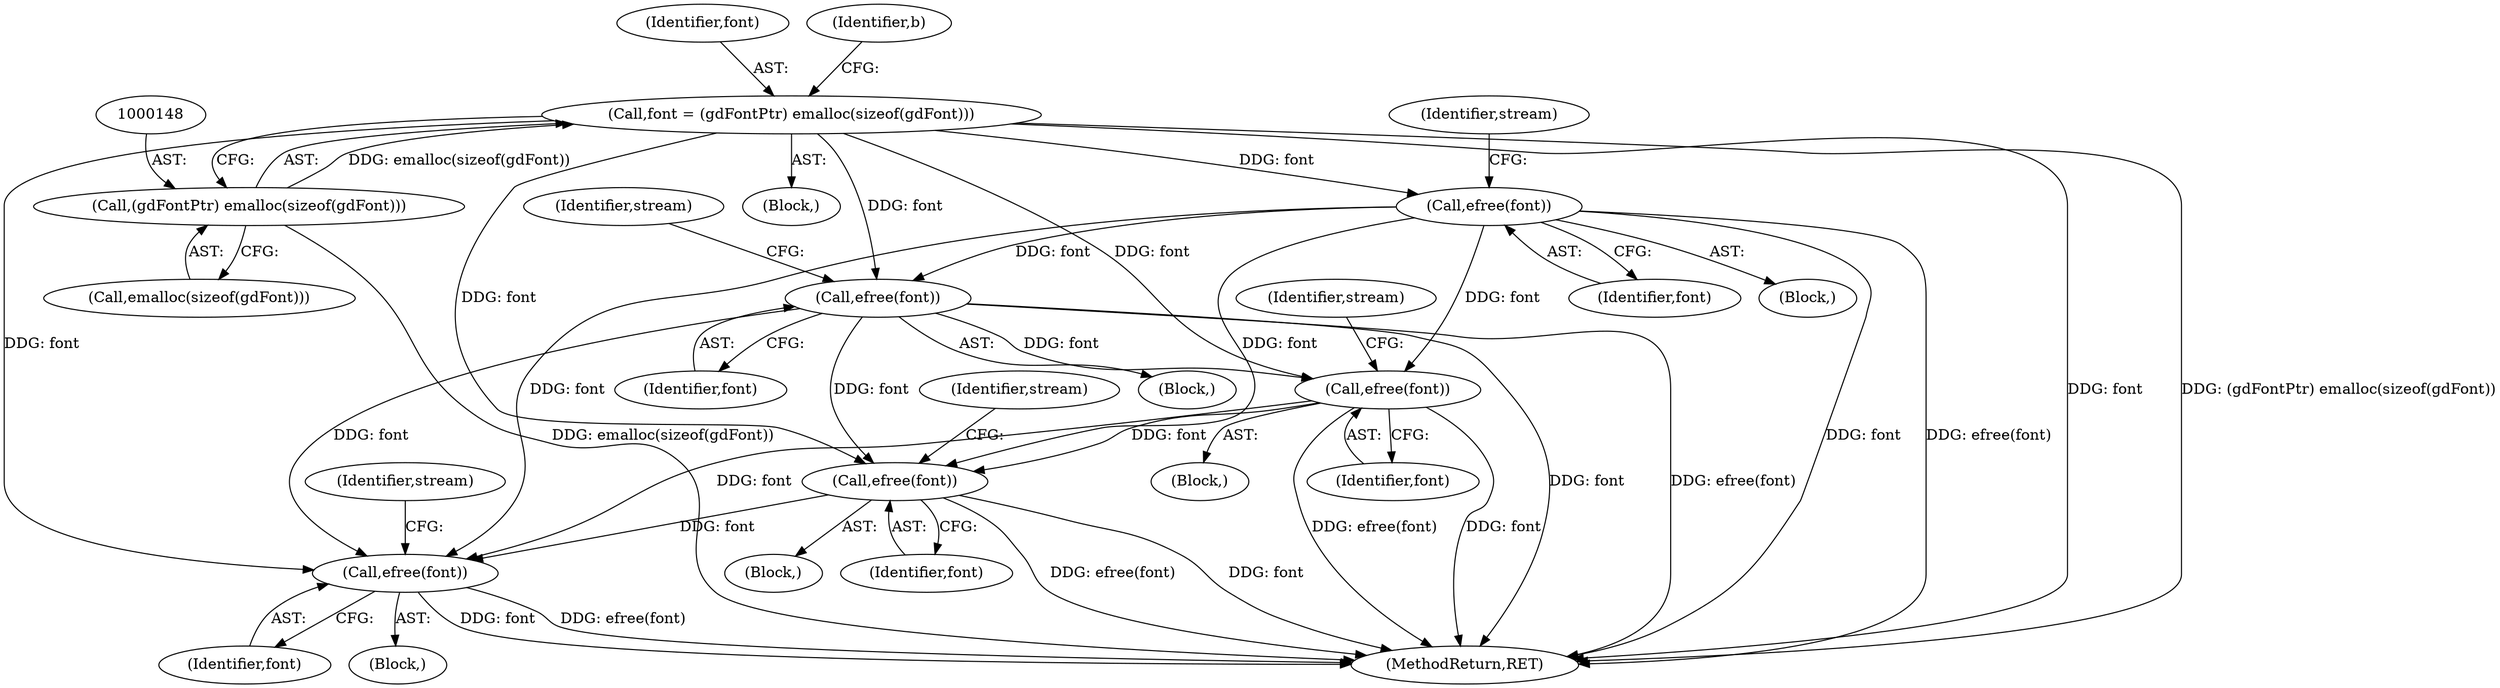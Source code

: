 digraph "0_php_4435b9142ff9813845d5c97ab29a5d637bedb257_1@API" {
"1000181" [label="(Call,efree(font))"];
"1000145" [label="(Call,font = (gdFontPtr) emalloc(sizeof(gdFont)))"];
"1000147" [label="(Call,(gdFontPtr) emalloc(sizeof(gdFont)))"];
"1000274" [label="(Call,efree(font))"];
"1000292" [label="(Call,efree(font))"];
"1000302" [label="(Call,efree(font))"];
"1000346" [label="(Call,efree(font))"];
"1000185" [label="(Identifier,stream)"];
"1000274" [label="(Call,efree(font))"];
"1000104" [label="(Block,)"];
"1000273" [label="(Block,)"];
"1000295" [label="(Identifier,stream)"];
"1000302" [label="(Call,efree(font))"];
"1000146" [label="(Identifier,font)"];
"1000303" [label="(Identifier,font)"];
"1000277" [label="(Identifier,stream)"];
"1000291" [label="(Block,)"];
"1000292" [label="(Call,efree(font))"];
"1000275" [label="(Identifier,font)"];
"1000181" [label="(Call,efree(font))"];
"1000149" [label="(Call,emalloc(sizeof(gdFont)))"];
"1000350" [label="(Identifier,stream)"];
"1000305" [label="(Identifier,stream)"];
"1000182" [label="(Identifier,font)"];
"1000341" [label="(Block,)"];
"1000346" [label="(Call,efree(font))"];
"1000301" [label="(Block,)"];
"1000153" [label="(Identifier,b)"];
"1000147" [label="(Call,(gdFontPtr) emalloc(sizeof(gdFont)))"];
"1000347" [label="(Identifier,font)"];
"1000145" [label="(Call,font = (gdFontPtr) emalloc(sizeof(gdFont)))"];
"1000180" [label="(Block,)"];
"1000361" [label="(MethodReturn,RET)"];
"1000293" [label="(Identifier,font)"];
"1000181" -> "1000180"  [label="AST: "];
"1000181" -> "1000182"  [label="CFG: "];
"1000182" -> "1000181"  [label="AST: "];
"1000185" -> "1000181"  [label="CFG: "];
"1000181" -> "1000361"  [label="DDG: efree(font)"];
"1000181" -> "1000361"  [label="DDG: font"];
"1000145" -> "1000181"  [label="DDG: font"];
"1000181" -> "1000274"  [label="DDG: font"];
"1000181" -> "1000292"  [label="DDG: font"];
"1000181" -> "1000302"  [label="DDG: font"];
"1000181" -> "1000346"  [label="DDG: font"];
"1000145" -> "1000104"  [label="AST: "];
"1000145" -> "1000147"  [label="CFG: "];
"1000146" -> "1000145"  [label="AST: "];
"1000147" -> "1000145"  [label="AST: "];
"1000153" -> "1000145"  [label="CFG: "];
"1000145" -> "1000361"  [label="DDG: font"];
"1000145" -> "1000361"  [label="DDG: (gdFontPtr) emalloc(sizeof(gdFont))"];
"1000147" -> "1000145"  [label="DDG: emalloc(sizeof(gdFont))"];
"1000145" -> "1000274"  [label="DDG: font"];
"1000145" -> "1000292"  [label="DDG: font"];
"1000145" -> "1000302"  [label="DDG: font"];
"1000145" -> "1000346"  [label="DDG: font"];
"1000147" -> "1000149"  [label="CFG: "];
"1000148" -> "1000147"  [label="AST: "];
"1000149" -> "1000147"  [label="AST: "];
"1000147" -> "1000361"  [label="DDG: emalloc(sizeof(gdFont))"];
"1000274" -> "1000273"  [label="AST: "];
"1000274" -> "1000275"  [label="CFG: "];
"1000275" -> "1000274"  [label="AST: "];
"1000277" -> "1000274"  [label="CFG: "];
"1000274" -> "1000361"  [label="DDG: font"];
"1000274" -> "1000361"  [label="DDG: efree(font)"];
"1000274" -> "1000292"  [label="DDG: font"];
"1000274" -> "1000302"  [label="DDG: font"];
"1000274" -> "1000346"  [label="DDG: font"];
"1000292" -> "1000291"  [label="AST: "];
"1000292" -> "1000293"  [label="CFG: "];
"1000293" -> "1000292"  [label="AST: "];
"1000295" -> "1000292"  [label="CFG: "];
"1000292" -> "1000361"  [label="DDG: efree(font)"];
"1000292" -> "1000361"  [label="DDG: font"];
"1000292" -> "1000302"  [label="DDG: font"];
"1000292" -> "1000346"  [label="DDG: font"];
"1000302" -> "1000301"  [label="AST: "];
"1000302" -> "1000303"  [label="CFG: "];
"1000303" -> "1000302"  [label="AST: "];
"1000305" -> "1000302"  [label="CFG: "];
"1000302" -> "1000361"  [label="DDG: font"];
"1000302" -> "1000361"  [label="DDG: efree(font)"];
"1000302" -> "1000346"  [label="DDG: font"];
"1000346" -> "1000341"  [label="AST: "];
"1000346" -> "1000347"  [label="CFG: "];
"1000347" -> "1000346"  [label="AST: "];
"1000350" -> "1000346"  [label="CFG: "];
"1000346" -> "1000361"  [label="DDG: font"];
"1000346" -> "1000361"  [label="DDG: efree(font)"];
}
